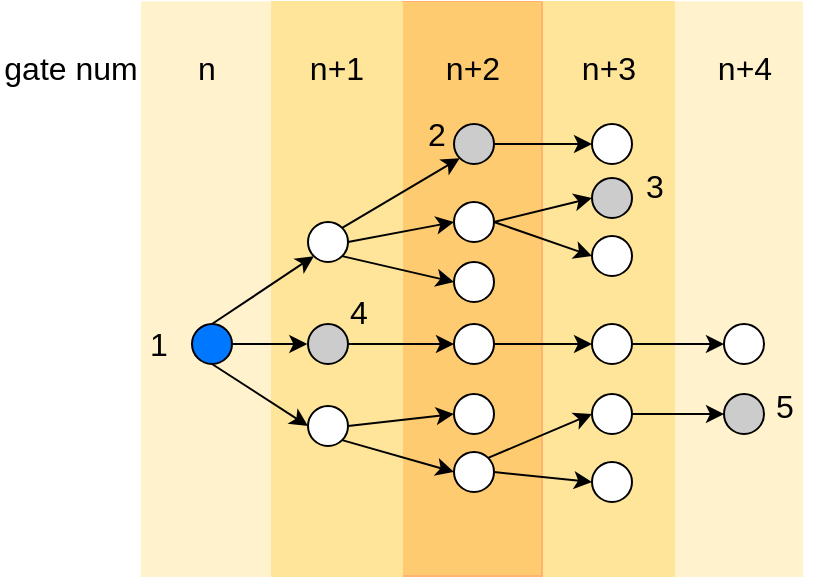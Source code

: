 <mxfile version="21.3.2" type="github">
  <diagram name="第 1 页" id="HGf4OLoW3zUiOZIQQPPL">
    <mxGraphModel dx="1354" dy="1126" grid="0" gridSize="10" guides="1" tooltips="1" connect="1" arrows="1" fold="1" page="0" pageScale="1" pageWidth="827" pageHeight="1169" math="0" shadow="0">
      <root>
        <mxCell id="0" />
        <mxCell id="1" parent="0" />
        <mxCell id="0hoJdStIDzNMqkLMMBlC-81" value="" style="swimlane;startSize=0;fontSize=16;strokeColor=#FFF2CC;fillColor=#FFFCE0;glass=1;fillStyle=auto;gradientColor=none;swimlaneFillColor=#FFF2CC;" vertex="1" parent="1">
          <mxGeometry x="122" y="-2" width="64" height="287" as="geometry" />
        </mxCell>
        <mxCell id="0hoJdStIDzNMqkLMMBlC-88" value="n+4" style="text;html=1;strokeColor=none;fillColor=none;align=center;verticalAlign=middle;whiteSpace=wrap;rounded=0;fontSize=16;" vertex="1" parent="0hoJdStIDzNMqkLMMBlC-81">
          <mxGeometry x="19.5" y="17.5" width="31" height="30" as="geometry" />
        </mxCell>
        <mxCell id="0hoJdStIDzNMqkLMMBlC-80" value="" style="swimlane;startSize=0;fontSize=16;strokeColor=#FFE599;swimlaneFillColor=#FFE599;" vertex="1" parent="1">
          <mxGeometry x="56" y="-2" width="66" height="287" as="geometry" />
        </mxCell>
        <mxCell id="0hoJdStIDzNMqkLMMBlC-87" value="n+3" style="text;html=1;strokeColor=none;fillColor=none;align=center;verticalAlign=middle;whiteSpace=wrap;rounded=0;fontSize=16;" vertex="1" parent="0hoJdStIDzNMqkLMMBlC-80">
          <mxGeometry x="17.5" y="17.5" width="31" height="30" as="geometry" />
        </mxCell>
        <mxCell id="0hoJdStIDzNMqkLMMBlC-77" value="" style="swimlane;startSize=0;fontSize=16;strokeColor=#FFB570;fillColor=#FFB570;swimlaneFillColor=#FFCB70;" vertex="1" parent="1">
          <mxGeometry x="-14" y="-2" width="70" height="287" as="geometry" />
        </mxCell>
        <mxCell id="0hoJdStIDzNMqkLMMBlC-86" value="n+2" style="text;html=1;strokeColor=none;fillColor=none;align=center;verticalAlign=middle;whiteSpace=wrap;rounded=0;fontSize=16;" vertex="1" parent="0hoJdStIDzNMqkLMMBlC-77">
          <mxGeometry x="19.5" y="17.5" width="31" height="30" as="geometry" />
        </mxCell>
        <mxCell id="0hoJdStIDzNMqkLMMBlC-76" value="" style="swimlane;startSize=0;fontSize=16;strokeColor=#FFE599;swimlaneFillColor=#FFE599;" vertex="1" parent="1">
          <mxGeometry x="-80" y="-2" width="66" height="287" as="geometry" />
        </mxCell>
        <mxCell id="0hoJdStIDzNMqkLMMBlC-85" value="n+1" style="text;html=1;strokeColor=none;fillColor=none;align=center;verticalAlign=middle;whiteSpace=wrap;rounded=0;fontSize=16;" vertex="1" parent="0hoJdStIDzNMqkLMMBlC-76">
          <mxGeometry x="17.5" y="17.5" width="31" height="30" as="geometry" />
        </mxCell>
        <mxCell id="0hoJdStIDzNMqkLMMBlC-70" value="" style="swimlane;startSize=0;fontSize=16;strokeColor=#FFF2CC;fillColor=#FFFCE0;glass=1;fillStyle=auto;gradientColor=none;swimlaneFillColor=#FFF2CC;" vertex="1" parent="1">
          <mxGeometry x="-144" y="-2" width="64" height="287" as="geometry" />
        </mxCell>
        <mxCell id="0hoJdStIDzNMqkLMMBlC-84" value="n" style="text;html=1;strokeColor=none;fillColor=none;align=center;verticalAlign=middle;whiteSpace=wrap;rounded=0;fontSize=16;" vertex="1" parent="0hoJdStIDzNMqkLMMBlC-70">
          <mxGeometry x="16.5" y="17.5" width="31" height="30" as="geometry" />
        </mxCell>
        <mxCell id="0hoJdStIDzNMqkLMMBlC-6" style="edgeStyle=none;curved=1;rounded=0;orthogonalLoop=1;jettySize=auto;html=1;exitX=0.5;exitY=0;exitDx=0;exitDy=0;entryX=0;entryY=1;entryDx=0;entryDy=0;fontSize=12;startSize=8;endSize=6;" edge="1" parent="1" source="0hoJdStIDzNMqkLMMBlC-1" target="0hoJdStIDzNMqkLMMBlC-2">
          <mxGeometry relative="1" as="geometry" />
        </mxCell>
        <mxCell id="0hoJdStIDzNMqkLMMBlC-7" style="edgeStyle=none;curved=1;rounded=0;orthogonalLoop=1;jettySize=auto;html=1;exitX=1;exitY=0.5;exitDx=0;exitDy=0;fontSize=12;startSize=8;endSize=6;" edge="1" parent="1" source="0hoJdStIDzNMqkLMMBlC-1">
          <mxGeometry relative="1" as="geometry">
            <mxPoint x="-61.333" y="169" as="targetPoint" />
          </mxGeometry>
        </mxCell>
        <mxCell id="0hoJdStIDzNMqkLMMBlC-8" style="edgeStyle=none;curved=1;rounded=0;orthogonalLoop=1;jettySize=auto;html=1;exitX=0.5;exitY=1;exitDx=0;exitDy=0;entryX=0;entryY=0.5;entryDx=0;entryDy=0;fontSize=12;startSize=8;endSize=6;" edge="1" parent="1" source="0hoJdStIDzNMqkLMMBlC-1" target="0hoJdStIDzNMqkLMMBlC-5">
          <mxGeometry relative="1" as="geometry" />
        </mxCell>
        <mxCell id="0hoJdStIDzNMqkLMMBlC-1" value="" style="ellipse;whiteSpace=wrap;html=1;aspect=fixed;fontSize=16;fillColor=#0077FF;" vertex="1" parent="1">
          <mxGeometry x="-119" y="159" width="20" height="20" as="geometry" />
        </mxCell>
        <mxCell id="0hoJdStIDzNMqkLMMBlC-28" style="edgeStyle=none;curved=1;rounded=0;orthogonalLoop=1;jettySize=auto;html=1;exitX=1;exitY=0;exitDx=0;exitDy=0;entryX=0;entryY=1;entryDx=0;entryDy=0;fontSize=12;startSize=8;endSize=6;" edge="1" parent="1" source="0hoJdStIDzNMqkLMMBlC-2" target="0hoJdStIDzNMqkLMMBlC-9">
          <mxGeometry relative="1" as="geometry" />
        </mxCell>
        <mxCell id="0hoJdStIDzNMqkLMMBlC-29" style="edgeStyle=none;curved=1;rounded=0;orthogonalLoop=1;jettySize=auto;html=1;exitX=1;exitY=0.5;exitDx=0;exitDy=0;entryX=0;entryY=0.5;entryDx=0;entryDy=0;fontSize=12;startSize=8;endSize=6;" edge="1" parent="1" source="0hoJdStIDzNMqkLMMBlC-2" target="0hoJdStIDzNMqkLMMBlC-27">
          <mxGeometry relative="1" as="geometry" />
        </mxCell>
        <mxCell id="0hoJdStIDzNMqkLMMBlC-30" style="edgeStyle=none;curved=1;rounded=0;orthogonalLoop=1;jettySize=auto;html=1;exitX=1;exitY=1;exitDx=0;exitDy=0;entryX=0;entryY=0.5;entryDx=0;entryDy=0;fontSize=12;startSize=8;endSize=6;" edge="1" parent="1" source="0hoJdStIDzNMqkLMMBlC-2" target="0hoJdStIDzNMqkLMMBlC-26">
          <mxGeometry relative="1" as="geometry" />
        </mxCell>
        <mxCell id="0hoJdStIDzNMqkLMMBlC-2" value="" style="ellipse;whiteSpace=wrap;html=1;aspect=fixed;fontSize=16;" vertex="1" parent="1">
          <mxGeometry x="-61" y="108" width="20" height="20" as="geometry" />
        </mxCell>
        <mxCell id="0hoJdStIDzNMqkLMMBlC-34" style="edgeStyle=none;curved=1;rounded=0;orthogonalLoop=1;jettySize=auto;html=1;exitX=1;exitY=0.5;exitDx=0;exitDy=0;entryX=0;entryY=0.5;entryDx=0;entryDy=0;fontSize=12;startSize=8;endSize=6;" edge="1" parent="1" source="0hoJdStIDzNMqkLMMBlC-3" target="0hoJdStIDzNMqkLMMBlC-31">
          <mxGeometry relative="1" as="geometry" />
        </mxCell>
        <mxCell id="0hoJdStIDzNMqkLMMBlC-3" value="" style="ellipse;whiteSpace=wrap;html=1;aspect=fixed;fontSize=16;fillColor=#CCCCCC;" vertex="1" parent="1">
          <mxGeometry x="-61" y="159" width="20" height="20" as="geometry" />
        </mxCell>
        <mxCell id="0hoJdStIDzNMqkLMMBlC-35" style="edgeStyle=none;curved=1;rounded=0;orthogonalLoop=1;jettySize=auto;html=1;exitX=1;exitY=0.5;exitDx=0;exitDy=0;entryX=0;entryY=0.5;entryDx=0;entryDy=0;fontSize=12;startSize=8;endSize=6;" edge="1" parent="1" source="0hoJdStIDzNMqkLMMBlC-5" target="0hoJdStIDzNMqkLMMBlC-33">
          <mxGeometry relative="1" as="geometry" />
        </mxCell>
        <mxCell id="0hoJdStIDzNMqkLMMBlC-36" style="edgeStyle=none;curved=1;rounded=0;orthogonalLoop=1;jettySize=auto;html=1;exitX=1;exitY=1;exitDx=0;exitDy=0;entryX=0;entryY=0.5;entryDx=0;entryDy=0;fontSize=12;startSize=8;endSize=6;" edge="1" parent="1" source="0hoJdStIDzNMqkLMMBlC-5" target="0hoJdStIDzNMqkLMMBlC-32">
          <mxGeometry relative="1" as="geometry" />
        </mxCell>
        <mxCell id="0hoJdStIDzNMqkLMMBlC-5" value="" style="ellipse;whiteSpace=wrap;html=1;aspect=fixed;fontSize=16;" vertex="1" parent="1">
          <mxGeometry x="-61" y="200" width="20" height="20" as="geometry" />
        </mxCell>
        <mxCell id="0hoJdStIDzNMqkLMMBlC-54" style="edgeStyle=none;curved=1;rounded=0;orthogonalLoop=1;jettySize=auto;html=1;exitX=1;exitY=0.5;exitDx=0;exitDy=0;entryX=0;entryY=0.5;entryDx=0;entryDy=0;fontSize=12;startSize=8;endSize=6;" edge="1" parent="1" source="0hoJdStIDzNMqkLMMBlC-9" target="0hoJdStIDzNMqkLMMBlC-51">
          <mxGeometry relative="1" as="geometry" />
        </mxCell>
        <mxCell id="0hoJdStIDzNMqkLMMBlC-9" value="" style="ellipse;whiteSpace=wrap;html=1;aspect=fixed;fontSize=16;fillColor=#CCCCCC;" vertex="1" parent="1">
          <mxGeometry x="12" y="59" width="20" height="20" as="geometry" />
        </mxCell>
        <mxCell id="0hoJdStIDzNMqkLMMBlC-26" value="" style="ellipse;whiteSpace=wrap;html=1;aspect=fixed;fontSize=16;" vertex="1" parent="1">
          <mxGeometry x="12" y="128" width="20" height="20" as="geometry" />
        </mxCell>
        <mxCell id="0hoJdStIDzNMqkLMMBlC-55" style="edgeStyle=none;curved=1;rounded=0;orthogonalLoop=1;jettySize=auto;html=1;exitX=1;exitY=0.5;exitDx=0;exitDy=0;entryX=0;entryY=0.5;entryDx=0;entryDy=0;fontSize=12;startSize=8;endSize=6;" edge="1" parent="1" source="0hoJdStIDzNMqkLMMBlC-27" target="0hoJdStIDzNMqkLMMBlC-49">
          <mxGeometry relative="1" as="geometry" />
        </mxCell>
        <mxCell id="0hoJdStIDzNMqkLMMBlC-56" style="edgeStyle=none;curved=1;rounded=0;orthogonalLoop=1;jettySize=auto;html=1;exitX=1;exitY=0.5;exitDx=0;exitDy=0;entryX=0;entryY=0.5;entryDx=0;entryDy=0;fontSize=12;startSize=8;endSize=6;" edge="1" parent="1" source="0hoJdStIDzNMqkLMMBlC-27" target="0hoJdStIDzNMqkLMMBlC-48">
          <mxGeometry relative="1" as="geometry" />
        </mxCell>
        <mxCell id="0hoJdStIDzNMqkLMMBlC-27" value="" style="ellipse;whiteSpace=wrap;html=1;aspect=fixed;fontSize=16;" vertex="1" parent="1">
          <mxGeometry x="12" y="98" width="20" height="20" as="geometry" />
        </mxCell>
        <mxCell id="0hoJdStIDzNMqkLMMBlC-44" style="edgeStyle=none;curved=1;rounded=0;orthogonalLoop=1;jettySize=auto;html=1;exitX=1;exitY=0.5;exitDx=0;exitDy=0;entryX=0;entryY=0.5;entryDx=0;entryDy=0;fontSize=12;startSize=8;endSize=6;" edge="1" parent="1" source="0hoJdStIDzNMqkLMMBlC-31" target="0hoJdStIDzNMqkLMMBlC-42">
          <mxGeometry relative="1" as="geometry" />
        </mxCell>
        <mxCell id="0hoJdStIDzNMqkLMMBlC-31" value="" style="ellipse;whiteSpace=wrap;html=1;aspect=fixed;fontSize=16;" vertex="1" parent="1">
          <mxGeometry x="12" y="159" width="20" height="20" as="geometry" />
        </mxCell>
        <mxCell id="0hoJdStIDzNMqkLMMBlC-40" style="edgeStyle=none;curved=1;rounded=0;orthogonalLoop=1;jettySize=auto;html=1;exitX=1;exitY=0;exitDx=0;exitDy=0;entryX=0;entryY=0.5;entryDx=0;entryDy=0;fontSize=12;startSize=8;endSize=6;" edge="1" parent="1" source="0hoJdStIDzNMqkLMMBlC-32" target="0hoJdStIDzNMqkLMMBlC-38">
          <mxGeometry relative="1" as="geometry" />
        </mxCell>
        <mxCell id="0hoJdStIDzNMqkLMMBlC-41" style="edgeStyle=none;curved=1;rounded=0;orthogonalLoop=1;jettySize=auto;html=1;exitX=1;exitY=0.5;exitDx=0;exitDy=0;entryX=0;entryY=0.5;entryDx=0;entryDy=0;fontSize=12;startSize=8;endSize=6;" edge="1" parent="1" source="0hoJdStIDzNMqkLMMBlC-32" target="0hoJdStIDzNMqkLMMBlC-37">
          <mxGeometry relative="1" as="geometry" />
        </mxCell>
        <mxCell id="0hoJdStIDzNMqkLMMBlC-32" value="" style="ellipse;whiteSpace=wrap;html=1;aspect=fixed;fontSize=16;" vertex="1" parent="1">
          <mxGeometry x="12" y="223" width="20" height="20" as="geometry" />
        </mxCell>
        <mxCell id="0hoJdStIDzNMqkLMMBlC-33" value="" style="ellipse;whiteSpace=wrap;html=1;aspect=fixed;fontSize=16;" vertex="1" parent="1">
          <mxGeometry x="12" y="194" width="20" height="20" as="geometry" />
        </mxCell>
        <mxCell id="0hoJdStIDzNMqkLMMBlC-37" value="" style="ellipse;whiteSpace=wrap;html=1;aspect=fixed;fontSize=16;fillColor=#FFFFFF;" vertex="1" parent="1">
          <mxGeometry x="81" y="228" width="20" height="20" as="geometry" />
        </mxCell>
        <mxCell id="0hoJdStIDzNMqkLMMBlC-59" style="edgeStyle=none;curved=1;rounded=0;orthogonalLoop=1;jettySize=auto;html=1;exitX=1;exitY=0.5;exitDx=0;exitDy=0;entryX=0;entryY=0.5;entryDx=0;entryDy=0;fontSize=12;startSize=8;endSize=6;" edge="1" parent="1" source="0hoJdStIDzNMqkLMMBlC-38" target="0hoJdStIDzNMqkLMMBlC-57">
          <mxGeometry relative="1" as="geometry" />
        </mxCell>
        <mxCell id="0hoJdStIDzNMqkLMMBlC-38" value="" style="ellipse;whiteSpace=wrap;html=1;aspect=fixed;fontSize=16;fillColor=#FFFFFF;" vertex="1" parent="1">
          <mxGeometry x="81" y="194" width="20" height="20" as="geometry" />
        </mxCell>
        <mxCell id="0hoJdStIDzNMqkLMMBlC-47" style="edgeStyle=none;curved=1;rounded=0;orthogonalLoop=1;jettySize=auto;html=1;exitX=1;exitY=0.5;exitDx=0;exitDy=0;entryX=0;entryY=0.5;entryDx=0;entryDy=0;fontSize=12;startSize=8;endSize=6;" edge="1" parent="1" source="0hoJdStIDzNMqkLMMBlC-42" target="0hoJdStIDzNMqkLMMBlC-46">
          <mxGeometry relative="1" as="geometry" />
        </mxCell>
        <mxCell id="0hoJdStIDzNMqkLMMBlC-42" value="" style="ellipse;whiteSpace=wrap;html=1;aspect=fixed;fontSize=16;" vertex="1" parent="1">
          <mxGeometry x="81" y="159" width="20" height="20" as="geometry" />
        </mxCell>
        <mxCell id="0hoJdStIDzNMqkLMMBlC-46" value="" style="ellipse;whiteSpace=wrap;html=1;aspect=fixed;fontSize=16;" vertex="1" parent="1">
          <mxGeometry x="147" y="159" width="20" height="20" as="geometry" />
        </mxCell>
        <mxCell id="0hoJdStIDzNMqkLMMBlC-48" value="" style="ellipse;whiteSpace=wrap;html=1;aspect=fixed;fontSize=16;" vertex="1" parent="1">
          <mxGeometry x="81" y="115" width="20" height="20" as="geometry" />
        </mxCell>
        <mxCell id="0hoJdStIDzNMqkLMMBlC-49" value="" style="ellipse;whiteSpace=wrap;html=1;aspect=fixed;fontSize=16;fillColor=#CCCCCC;" vertex="1" parent="1">
          <mxGeometry x="81" y="86" width="20" height="20" as="geometry" />
        </mxCell>
        <mxCell id="0hoJdStIDzNMqkLMMBlC-51" value="" style="ellipse;whiteSpace=wrap;html=1;aspect=fixed;fontSize=16;" vertex="1" parent="1">
          <mxGeometry x="81" y="59" width="20" height="20" as="geometry" />
        </mxCell>
        <mxCell id="0hoJdStIDzNMqkLMMBlC-57" value="" style="ellipse;whiteSpace=wrap;html=1;aspect=fixed;fontSize=16;fillColor=#CCCCCC;" vertex="1" parent="1">
          <mxGeometry x="147" y="194" width="20" height="20" as="geometry" />
        </mxCell>
        <mxCell id="0hoJdStIDzNMqkLMMBlC-60" value="1" style="text;html=1;strokeColor=none;fillColor=none;align=center;verticalAlign=middle;whiteSpace=wrap;rounded=0;fontSize=16;" vertex="1" parent="1">
          <mxGeometry x="-149" y="158" width="27" height="21" as="geometry" />
        </mxCell>
        <mxCell id="0hoJdStIDzNMqkLMMBlC-61" value="2" style="text;html=1;strokeColor=none;fillColor=none;align=center;verticalAlign=middle;whiteSpace=wrap;rounded=0;fontSize=16;" vertex="1" parent="1">
          <mxGeometry x="-10" y="53" width="27" height="21" as="geometry" />
        </mxCell>
        <mxCell id="0hoJdStIDzNMqkLMMBlC-62" value="3" style="text;html=1;strokeColor=none;fillColor=none;align=center;verticalAlign=middle;whiteSpace=wrap;rounded=0;fontSize=16;" vertex="1" parent="1">
          <mxGeometry x="99" y="79" width="27" height="21" as="geometry" />
        </mxCell>
        <mxCell id="0hoJdStIDzNMqkLMMBlC-63" value="4" style="text;html=1;strokeColor=none;fillColor=none;align=center;verticalAlign=middle;whiteSpace=wrap;rounded=0;fontSize=16;" vertex="1" parent="1">
          <mxGeometry x="-49" y="142" width="27" height="21" as="geometry" />
        </mxCell>
        <mxCell id="0hoJdStIDzNMqkLMMBlC-64" value="5" style="text;html=1;strokeColor=none;fillColor=none;align=center;verticalAlign=middle;whiteSpace=wrap;rounded=0;fontSize=16;" vertex="1" parent="1">
          <mxGeometry x="164" y="189" width="27" height="21" as="geometry" />
        </mxCell>
        <mxCell id="0hoJdStIDzNMqkLMMBlC-82" value="gate num" style="text;html=1;strokeColor=none;fillColor=none;align=center;verticalAlign=middle;whiteSpace=wrap;rounded=0;fontSize=16;" vertex="1" parent="1">
          <mxGeometry x="-215" y="-2" width="71" height="65" as="geometry" />
        </mxCell>
      </root>
    </mxGraphModel>
  </diagram>
</mxfile>
